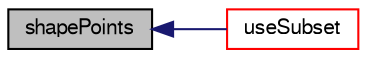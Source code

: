 digraph "shapePoints"
{
  bgcolor="transparent";
  edge [fontname="FreeSans",fontsize="10",labelfontname="FreeSans",labelfontsize="10"];
  node [fontname="FreeSans",fontsize="10",shape=record];
  rankdir="LR";
  Node32 [label="shapePoints",height=0.2,width=0.4,color="black", fillcolor="grey75", style="filled", fontcolor="black"];
  Node32 -> Node33 [dir="back",color="midnightblue",fontsize="10",style="solid",fontname="FreeSans"];
  Node33 [label="useSubset",height=0.2,width=0.4,color="red",URL="$a25054.html#a58788497e7ea290023cc9c00730639ff"];
}
